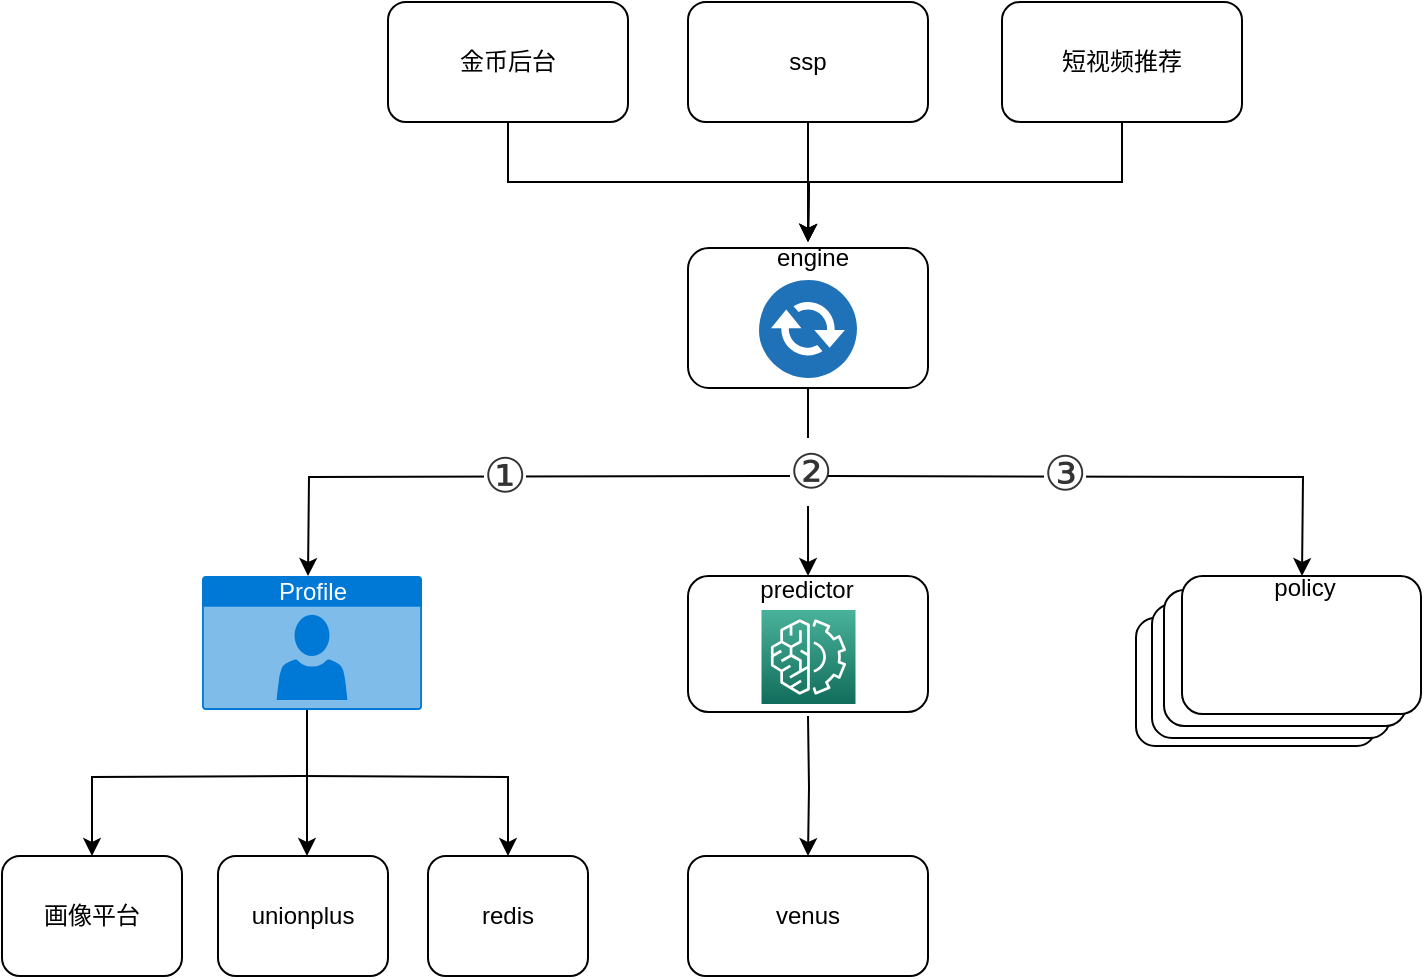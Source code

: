 <mxfile version="20.2.3" type="github">
  <diagram id="sNFe8rpMnxioV6bxYVCk" name="第 1 页">
    <mxGraphModel dx="1257" dy="703" grid="0" gridSize="10" guides="1" tooltips="1" connect="1" arrows="1" fold="1" page="1" pageScale="1" pageWidth="827" pageHeight="1169" math="0" shadow="0">
      <root>
        <mxCell id="0" />
        <mxCell id="1" parent="0" />
        <mxCell id="NADJ0U8DhmMqFARDb9P5-12" value="" style="rounded=1;whiteSpace=wrap;html=1;fillColor=#FFFFFF;" vertex="1" parent="1">
          <mxGeometry x="587" y="351" width="120" height="64" as="geometry" />
        </mxCell>
        <mxCell id="NADJ0U8DhmMqFARDb9P5-11" value="" style="rounded=1;whiteSpace=wrap;html=1;fillColor=#FFFFFF;" vertex="1" parent="1">
          <mxGeometry x="595" y="344" width="119" height="67" as="geometry" />
        </mxCell>
        <mxCell id="NADJ0U8DhmMqFARDb9P5-9" value="" style="rounded=1;whiteSpace=wrap;html=1;fillColor=#FFFFFF;" vertex="1" parent="1">
          <mxGeometry x="601" y="337" width="121" height="68" as="geometry" />
        </mxCell>
        <mxCell id="NADJ0U8DhmMqFARDb9P5-6" value="" style="rounded=1;whiteSpace=wrap;html=1;fillColor=#FFFFFF;" vertex="1" parent="1">
          <mxGeometry x="610" y="330" width="119.5" height="69" as="geometry" />
        </mxCell>
        <mxCell id="tsmTd1OxDmNWAYkGPlin-3" value="" style="edgeStyle=orthogonalEdgeStyle;rounded=0;orthogonalLoop=1;jettySize=auto;html=1;" parent="1" edge="1">
          <mxGeometry relative="1" as="geometry">
            <mxPoint x="430" y="280" as="sourcePoint" />
            <mxPoint x="173" y="330" as="targetPoint" />
          </mxGeometry>
        </mxCell>
        <mxCell id="tsmTd1OxDmNWAYkGPlin-21" value="&lt;h1 style=&quot;margin: 0px; padding: 0px; font-variant-numeric: normal; font-variant-east-asian: normal; font-stretch: normal; font-size: 16px; line-height: 26px; font-family: &amp;quot;PingFang SC&amp;quot;, &amp;quot;Lantinghei SC&amp;quot;, &amp;quot;Microsoft YaHei&amp;quot;, arial, 宋体, sans-serif, tahoma; word-break: break-all; position: relative; color: rgb(51, 51, 51); text-align: start;&quot;&gt;&lt;span style=&quot;display: inline; font-size: 24px; line-height: 34px; font-weight: 400; overflow: hidden; vertical-align: middle;&quot; class=&quot;ask-title&quot;&gt;①&lt;/span&gt;&lt;/h1&gt;" style="edgeLabel;html=1;align=center;verticalAlign=middle;resizable=0;points=[];" parent="tsmTd1OxDmNWAYkGPlin-3" vertex="1" connectable="0">
          <mxGeometry x="0.038" relative="1" as="geometry">
            <mxPoint y="-2" as="offset" />
          </mxGeometry>
        </mxCell>
        <mxCell id="tsmTd1OxDmNWAYkGPlin-6" value="" style="edgeStyle=orthogonalEdgeStyle;rounded=0;orthogonalLoop=1;jettySize=auto;html=1;exitX=0.5;exitY=1;exitDx=0;exitDy=0;" parent="1" edge="1" source="NADJ0U8DhmMqFARDb9P5-1">
          <mxGeometry relative="1" as="geometry">
            <mxPoint x="423" y="243" as="sourcePoint" />
            <mxPoint x="423.029" y="330" as="targetPoint" />
          </mxGeometry>
        </mxCell>
        <mxCell id="tsmTd1OxDmNWAYkGPlin-22" value="&lt;h1 style=&quot;margin: 0px; padding: 0px; font-variant-numeric: normal; font-variant-east-asian: normal; font-stretch: normal; font-size: 16px; line-height: 26px; font-family: &amp;quot;PingFang SC&amp;quot;, &amp;quot;Lantinghei SC&amp;quot;, &amp;quot;Microsoft YaHei&amp;quot;, arial, 宋体, sans-serif, tahoma; word-break: break-all; position: relative; color: rgb(51, 51, 51); text-align: start;&quot;&gt;&lt;span style=&quot;display: inline; font-size: 24px; line-height: 34px; font-weight: 400; overflow: hidden; vertical-align: middle;&quot; class=&quot;ask-title&quot;&gt;②&lt;/span&gt;&lt;/h1&gt;" style="edgeLabel;html=1;align=center;verticalAlign=middle;resizable=0;points=[];" parent="tsmTd1OxDmNWAYkGPlin-6" vertex="1" connectable="0">
          <mxGeometry x="0.243" relative="1" as="geometry">
            <mxPoint y="-17" as="offset" />
          </mxGeometry>
        </mxCell>
        <mxCell id="tsmTd1OxDmNWAYkGPlin-8" value="" style="edgeStyle=orthogonalEdgeStyle;rounded=0;orthogonalLoop=1;jettySize=auto;html=1;" parent="1" edge="1">
          <mxGeometry relative="1" as="geometry">
            <mxPoint x="433" y="280" as="sourcePoint" />
            <mxPoint x="670" y="330" as="targetPoint" />
          </mxGeometry>
        </mxCell>
        <mxCell id="tsmTd1OxDmNWAYkGPlin-23" value="&lt;h1 style=&quot;margin: 0px; padding: 0px; font-variant-numeric: normal; font-variant-east-asian: normal; font-stretch: normal; font-size: 16px; line-height: 26px; font-family: &amp;quot;PingFang SC&amp;quot;, &amp;quot;Lantinghei SC&amp;quot;, &amp;quot;Microsoft YaHei&amp;quot;, arial, 宋体, sans-serif, tahoma; word-break: break-all; position: relative; color: rgb(51, 51, 51); text-align: start;&quot;&gt;&lt;span style=&quot;display: inline; font-size: 24px; line-height: 34px; font-weight: 400; overflow: hidden; vertical-align: middle;&quot; class=&quot;ask-title&quot;&gt;③&lt;/span&gt;&lt;/h1&gt;" style="edgeLabel;html=1;align=center;verticalAlign=middle;resizable=0;points=[];" parent="tsmTd1OxDmNWAYkGPlin-8" vertex="1" connectable="0">
          <mxGeometry x="0.784" relative="1" as="geometry">
            <mxPoint x="-120" y="-21" as="offset" />
          </mxGeometry>
        </mxCell>
        <mxCell id="tsmTd1OxDmNWAYkGPlin-11" value="" style="edgeStyle=orthogonalEdgeStyle;rounded=0;orthogonalLoop=1;jettySize=auto;html=1;" parent="1" target="tsmTd1OxDmNWAYkGPlin-10" edge="1">
          <mxGeometry relative="1" as="geometry">
            <mxPoint x="170" y="430" as="sourcePoint" />
          </mxGeometry>
        </mxCell>
        <mxCell id="tsmTd1OxDmNWAYkGPlin-12" style="edgeStyle=orthogonalEdgeStyle;rounded=0;orthogonalLoop=1;jettySize=auto;html=1;" parent="1" edge="1">
          <mxGeometry relative="1" as="geometry">
            <mxPoint x="172.5" y="470" as="targetPoint" />
            <mxPoint x="172.5" y="390" as="sourcePoint" />
          </mxGeometry>
        </mxCell>
        <mxCell id="tsmTd1OxDmNWAYkGPlin-14" style="edgeStyle=orthogonalEdgeStyle;rounded=0;orthogonalLoop=1;jettySize=auto;html=1;entryX=0.5;entryY=0;entryDx=0;entryDy=0;" parent="1" target="tsmTd1OxDmNWAYkGPlin-15" edge="1">
          <mxGeometry relative="1" as="geometry">
            <mxPoint x="292" y="470" as="targetPoint" />
            <mxPoint x="170" y="430" as="sourcePoint" />
          </mxGeometry>
        </mxCell>
        <mxCell id="tsmTd1OxDmNWAYkGPlin-20" value="" style="edgeStyle=orthogonalEdgeStyle;rounded=0;orthogonalLoop=1;jettySize=auto;html=1;" parent="1" target="tsmTd1OxDmNWAYkGPlin-19" edge="1">
          <mxGeometry relative="1" as="geometry">
            <mxPoint x="423" y="400" as="sourcePoint" />
          </mxGeometry>
        </mxCell>
        <mxCell id="tsmTd1OxDmNWAYkGPlin-10" value="画像平台" style="rounded=1;whiteSpace=wrap;html=1;" parent="1" vertex="1">
          <mxGeometry x="20" y="470" width="90" height="60" as="geometry" />
        </mxCell>
        <mxCell id="tsmTd1OxDmNWAYkGPlin-13" value="unionplus" style="rounded=1;whiteSpace=wrap;html=1;" parent="1" vertex="1">
          <mxGeometry x="128" y="470" width="85" height="60" as="geometry" />
        </mxCell>
        <mxCell id="tsmTd1OxDmNWAYkGPlin-15" value="redis" style="rounded=1;whiteSpace=wrap;html=1;" parent="1" vertex="1">
          <mxGeometry x="233" y="470" width="80" height="60" as="geometry" />
        </mxCell>
        <mxCell id="tsmTd1OxDmNWAYkGPlin-24" style="edgeStyle=orthogonalEdgeStyle;rounded=0;orthogonalLoop=1;jettySize=auto;html=1;entryX=0.5;entryY=0;entryDx=0;entryDy=0;exitX=0.5;exitY=1;exitDx=0;exitDy=0;" parent="1" source="tsmTd1OxDmNWAYkGPlin-16" edge="1">
          <mxGeometry relative="1" as="geometry">
            <mxPoint x="423.0" y="163" as="targetPoint" />
          </mxGeometry>
        </mxCell>
        <mxCell id="tsmTd1OxDmNWAYkGPlin-16" value="金币后台" style="rounded=1;whiteSpace=wrap;html=1;" parent="1" vertex="1">
          <mxGeometry x="213" y="43" width="120" height="60" as="geometry" />
        </mxCell>
        <mxCell id="tsmTd1OxDmNWAYkGPlin-25" style="edgeStyle=orthogonalEdgeStyle;rounded=0;orthogonalLoop=1;jettySize=auto;html=1;entryX=0.5;entryY=0;entryDx=0;entryDy=0;" parent="1" source="tsmTd1OxDmNWAYkGPlin-17" edge="1">
          <mxGeometry relative="1" as="geometry">
            <mxPoint x="423.0" y="163" as="targetPoint" />
          </mxGeometry>
        </mxCell>
        <mxCell id="tsmTd1OxDmNWAYkGPlin-17" value="ssp" style="rounded=1;whiteSpace=wrap;html=1;" parent="1" vertex="1">
          <mxGeometry x="363" y="43" width="120" height="60" as="geometry" />
        </mxCell>
        <mxCell id="tsmTd1OxDmNWAYkGPlin-26" style="edgeStyle=orthogonalEdgeStyle;rounded=0;orthogonalLoop=1;jettySize=auto;html=1;entryX=0.5;entryY=0;entryDx=0;entryDy=0;exitX=0.5;exitY=1;exitDx=0;exitDy=0;" parent="1" source="tsmTd1OxDmNWAYkGPlin-18" edge="1">
          <mxGeometry relative="1" as="geometry">
            <mxPoint x="423.0" y="163" as="targetPoint" />
          </mxGeometry>
        </mxCell>
        <mxCell id="tsmTd1OxDmNWAYkGPlin-18" value="短视频推荐" style="rounded=1;whiteSpace=wrap;html=1;" parent="1" vertex="1">
          <mxGeometry x="520" y="43" width="120" height="60" as="geometry" />
        </mxCell>
        <mxCell id="tsmTd1OxDmNWAYkGPlin-19" value="venus" style="whiteSpace=wrap;html=1;rounded=1;" parent="1" vertex="1">
          <mxGeometry x="363" y="470" width="120" height="60" as="geometry" />
        </mxCell>
        <mxCell id="tsmTd1OxDmNWAYkGPlin-31" value="" style="shape=image;html=1;verticalAlign=top;verticalLabelPosition=bottom;labelBackgroundColor=#ffffff;imageAspect=0;aspect=fixed;image=https://cdn3.iconfinder.com/data/icons/ballicons-reloaded-free/512/icon-93-128.png" parent="1" vertex="1">
          <mxGeometry x="642" y="344" width="54" height="54" as="geometry" />
        </mxCell>
        <mxCell id="tsmTd1OxDmNWAYkGPlin-32" value="policy" style="text;html=1;align=center;verticalAlign=middle;resizable=0;points=[];autosize=1;strokeColor=none;fillColor=none;" parent="1" vertex="1">
          <mxGeometry x="645.5" y="321" width="50" height="30" as="geometry" />
        </mxCell>
        <mxCell id="tsmTd1OxDmNWAYkGPlin-33" value="Profile" style="html=1;strokeColor=none;fillColor=#0079D6;labelPosition=center;verticalLabelPosition=middle;verticalAlign=top;align=center;fontSize=12;outlineConnect=0;spacingTop=-6;fontColor=#FFFFFF;sketch=0;shape=mxgraph.sitemap.profile;" parent="1" vertex="1">
          <mxGeometry x="120" y="330" width="110" height="67" as="geometry" />
        </mxCell>
        <mxCell id="NADJ0U8DhmMqFARDb9P5-1" value="" style="rounded=1;whiteSpace=wrap;html=1;" vertex="1" parent="1">
          <mxGeometry x="363" y="166" width="120" height="70" as="geometry" />
        </mxCell>
        <mxCell id="tsmTd1OxDmNWAYkGPlin-29" value="" style="sketch=0;pointerEvents=1;shadow=0;dashed=0;html=1;strokeColor=none;fillColor=#505050;labelPosition=center;verticalLabelPosition=bottom;verticalAlign=top;outlineConnect=0;align=center;shape=mxgraph.office.communications.exchange_active_sync;fillColor=#2072B8;" parent="1" vertex="1">
          <mxGeometry x="398.5" y="182" width="49" height="49" as="geometry" />
        </mxCell>
        <mxCell id="tsmTd1OxDmNWAYkGPlin-37" value="engine" style="text;html=1;align=center;verticalAlign=middle;resizable=0;points=[];autosize=1;strokeColor=none;fillColor=none;" parent="1" vertex="1">
          <mxGeometry x="394.5" y="156" width="60" height="30" as="geometry" />
        </mxCell>
        <mxCell id="NADJ0U8DhmMqFARDb9P5-2" value="" style="rounded=1;whiteSpace=wrap;html=1;fillColor=#FFFFFF;" vertex="1" parent="1">
          <mxGeometry x="363" y="330" width="120" height="68" as="geometry" />
        </mxCell>
        <mxCell id="NADJ0U8DhmMqFARDb9P5-3" value="" style="sketch=0;points=[[0,0,0],[0.25,0,0],[0.5,0,0],[0.75,0,0],[1,0,0],[0,1,0],[0.25,1,0],[0.5,1,0],[0.75,1,0],[1,1,0],[0,0.25,0],[0,0.5,0],[0,0.75,0],[1,0.25,0],[1,0.5,0],[1,0.75,0]];outlineConnect=0;fontColor=#232F3E;gradientColor=#4AB29A;gradientDirection=north;fillColor=#116D5B;strokeColor=#ffffff;dashed=0;verticalLabelPosition=bottom;verticalAlign=top;align=center;html=1;fontSize=12;fontStyle=0;aspect=fixed;shape=mxgraph.aws4.resourceIcon;resIcon=mxgraph.aws4.machine_learning;" vertex="1" parent="1">
          <mxGeometry x="399.75" y="347" width="47" height="47" as="geometry" />
        </mxCell>
        <mxCell id="NADJ0U8DhmMqFARDb9P5-4" value="predictor" style="text;html=1;align=center;verticalAlign=middle;resizable=0;points=[];autosize=1;strokeColor=none;fillColor=none;" vertex="1" parent="1">
          <mxGeometry x="389.5" y="324" width="65" height="26" as="geometry" />
        </mxCell>
      </root>
    </mxGraphModel>
  </diagram>
</mxfile>
